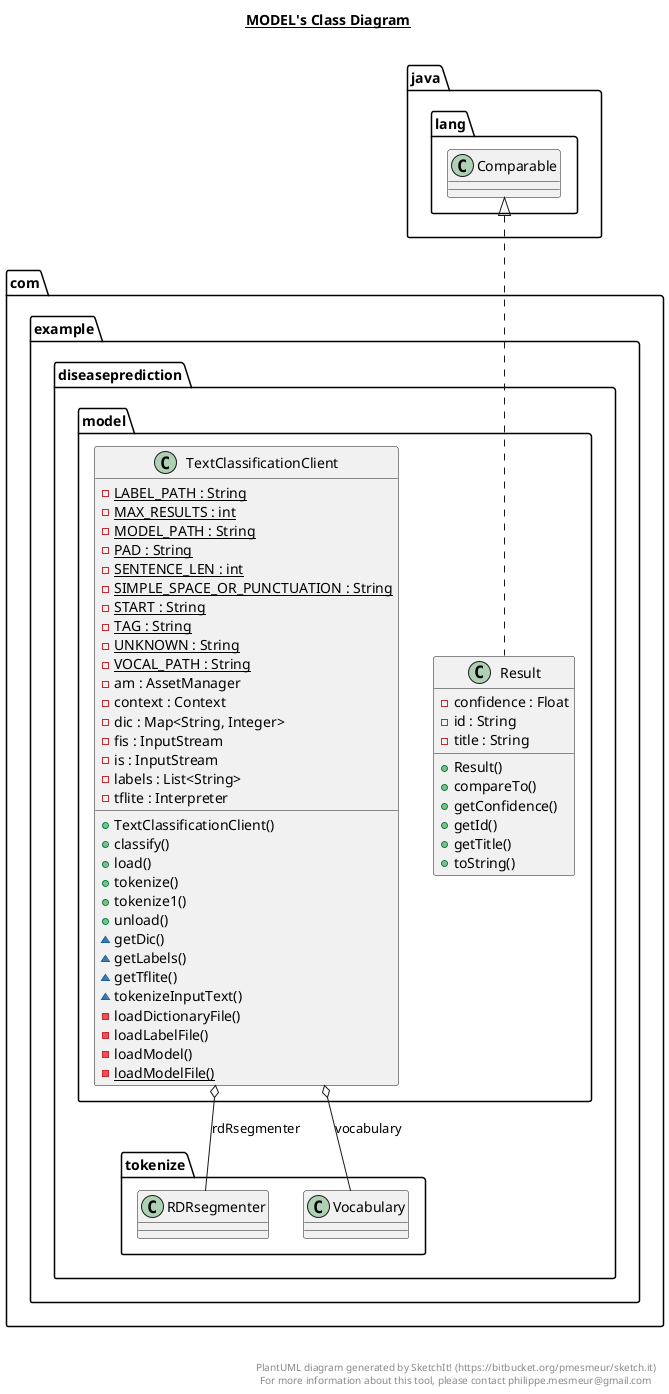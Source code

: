 @startuml

title __MODEL's Class Diagram__\n

  namespace com.example.diseaseprediction {
    namespace model {
      class com.example.diseaseprediction.model.Result {
          - confidence : Float
          - id : String
          - title : String
          + Result()
          + compareTo()
          + getConfidence()
          + getId()
          + getTitle()
          + toString()
      }
    }
  }
  

  namespace com.example.diseaseprediction {
    namespace model {
      class com.example.diseaseprediction.model.TextClassificationClient {
          {static} - LABEL_PATH : String
          {static} - MAX_RESULTS : int
          {static} - MODEL_PATH : String
          {static} - PAD : String
          {static} - SENTENCE_LEN : int
          {static} - SIMPLE_SPACE_OR_PUNCTUATION : String
          {static} - START : String
          {static} - TAG : String
          {static} - UNKNOWN : String
          {static} - VOCAL_PATH : String
          - am : AssetManager
          - context : Context
          - dic : Map<String, Integer>
          - fis : InputStream
          - is : InputStream
          - labels : List<String>
          - tflite : Interpreter
          + TextClassificationClient()
          + classify()
          + load()
          + tokenize()
          + tokenize1()
          + unload()
          ~ getDic()
          ~ getLabels()
          ~ getTflite()
          ~ tokenizeInputText()
          - loadDictionaryFile()
          - loadLabelFile()
          - loadModel()
          {static} - loadModelFile()
      }
    }
  }
  

  com.example.diseaseprediction.model.Result .up.|> java.lang.Comparable
  com.example.diseaseprediction.model.TextClassificationClient o-- com.example.diseaseprediction.tokenize.RDRsegmenter : rdRsegmenter
  com.example.diseaseprediction.model.TextClassificationClient o-- com.example.diseaseprediction.tokenize.Vocabulary : vocabulary


right footer


PlantUML diagram generated by SketchIt! (https://bitbucket.org/pmesmeur/sketch.it)
For more information about this tool, please contact philippe.mesmeur@gmail.com
endfooter

@enduml

